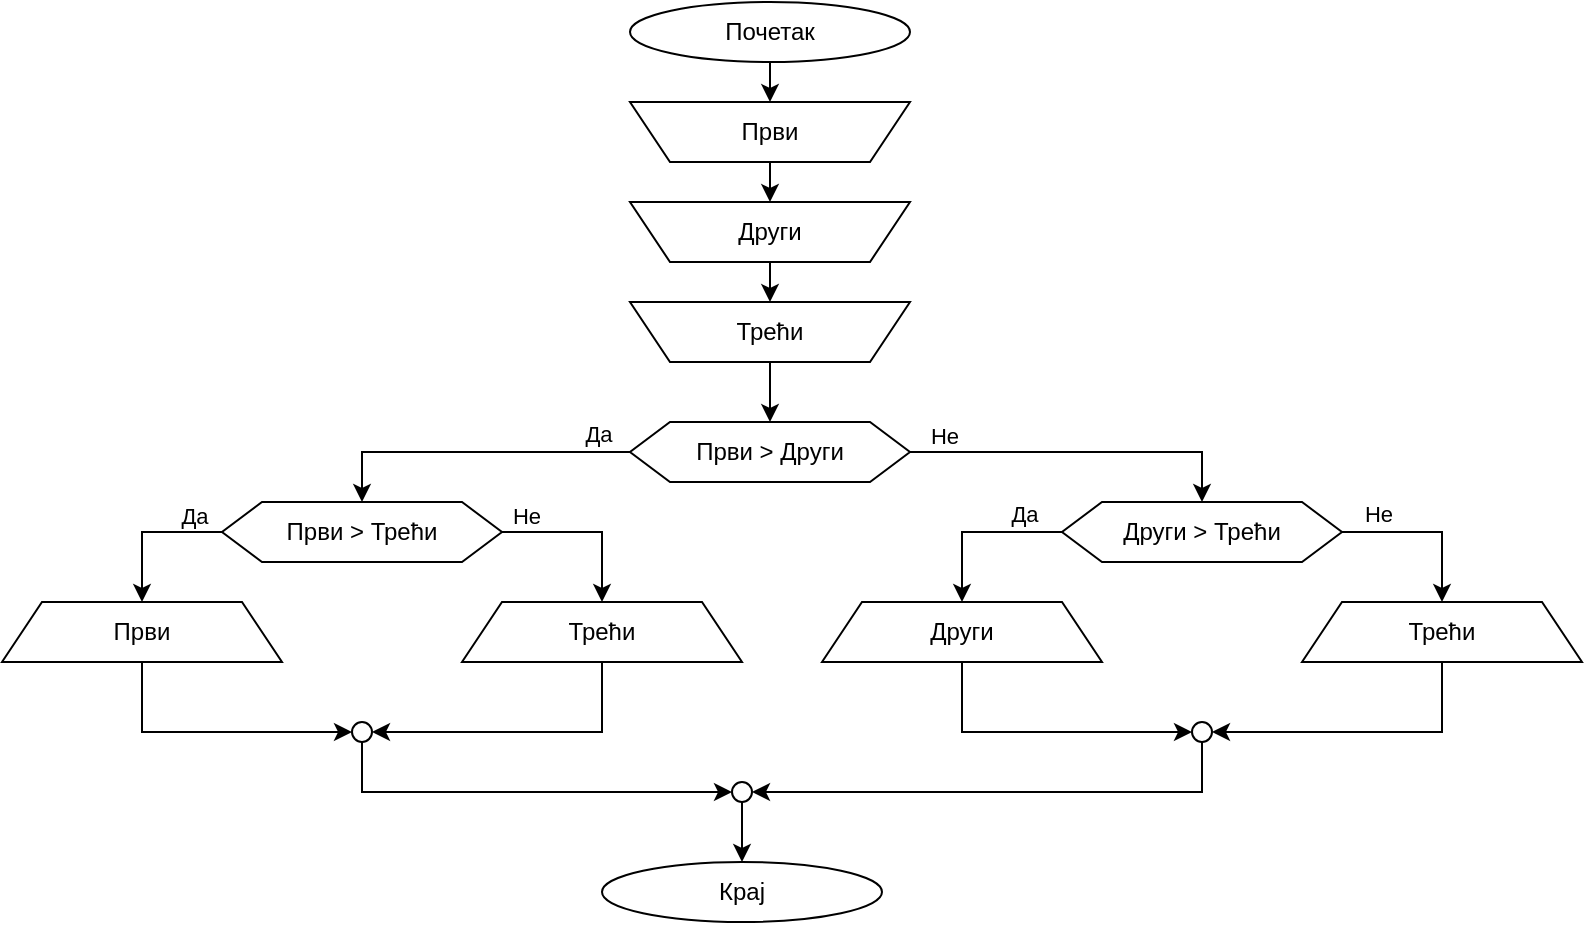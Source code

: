 <mxfile version="14.4.9" type="device"><diagram id="smJ1Roa4sSpEegRIfwg1" name="Page-1"><mxGraphModel dx="1221" dy="645" grid="1" gridSize="10" guides="1" tooltips="1" connect="1" arrows="1" fold="1" page="1" pageScale="1" pageWidth="827" pageHeight="1169" math="0" shadow="0"><root><mxCell id="0"/><mxCell id="1" parent="0"/><mxCell id="aMRxZVz-O7Vj3Dq3dVBa-13" style="edgeStyle=orthogonalEdgeStyle;rounded=0;orthogonalLoop=1;jettySize=auto;html=1;exitX=0.5;exitY=1;exitDx=0;exitDy=0;entryX=0.5;entryY=1;entryDx=0;entryDy=0;" edge="1" parent="1" source="aMRxZVz-O7Vj3Dq3dVBa-1" target="aMRxZVz-O7Vj3Dq3dVBa-2"><mxGeometry relative="1" as="geometry"/></mxCell><mxCell id="aMRxZVz-O7Vj3Dq3dVBa-1" value="Почетак" style="ellipse;whiteSpace=wrap;html=1;" vertex="1" parent="1"><mxGeometry x="344" y="30" width="140" height="30" as="geometry"/></mxCell><mxCell id="aMRxZVz-O7Vj3Dq3dVBa-14" style="edgeStyle=orthogonalEdgeStyle;rounded=0;orthogonalLoop=1;jettySize=auto;html=1;exitX=0.5;exitY=0;exitDx=0;exitDy=0;entryX=0.5;entryY=1;entryDx=0;entryDy=0;" edge="1" parent="1" source="aMRxZVz-O7Vj3Dq3dVBa-2" target="aMRxZVz-O7Vj3Dq3dVBa-4"><mxGeometry relative="1" as="geometry"/></mxCell><mxCell id="aMRxZVz-O7Vj3Dq3dVBa-2" value="Први" style="shape=trapezoid;perimeter=trapezoidPerimeter;whiteSpace=wrap;html=1;fixedSize=1;direction=west;" vertex="1" parent="1"><mxGeometry x="344" y="80" width="140" height="30" as="geometry"/></mxCell><mxCell id="aMRxZVz-O7Vj3Dq3dVBa-16" style="edgeStyle=orthogonalEdgeStyle;rounded=0;orthogonalLoop=1;jettySize=auto;html=1;exitX=0.5;exitY=0;exitDx=0;exitDy=0;entryX=0.5;entryY=0;entryDx=0;entryDy=0;" edge="1" parent="1" source="aMRxZVz-O7Vj3Dq3dVBa-3" target="aMRxZVz-O7Vj3Dq3dVBa-5"><mxGeometry relative="1" as="geometry"/></mxCell><mxCell id="aMRxZVz-O7Vj3Dq3dVBa-3" value="Трећи" style="shape=trapezoid;perimeter=trapezoidPerimeter;whiteSpace=wrap;html=1;fixedSize=1;direction=west;" vertex="1" parent="1"><mxGeometry x="344" y="180" width="140" height="30" as="geometry"/></mxCell><mxCell id="aMRxZVz-O7Vj3Dq3dVBa-15" style="edgeStyle=orthogonalEdgeStyle;rounded=0;orthogonalLoop=1;jettySize=auto;html=1;exitX=0.5;exitY=0;exitDx=0;exitDy=0;entryX=0.5;entryY=1;entryDx=0;entryDy=0;" edge="1" parent="1" source="aMRxZVz-O7Vj3Dq3dVBa-4" target="aMRxZVz-O7Vj3Dq3dVBa-3"><mxGeometry relative="1" as="geometry"/></mxCell><mxCell id="aMRxZVz-O7Vj3Dq3dVBa-4" value="Други" style="shape=trapezoid;perimeter=trapezoidPerimeter;whiteSpace=wrap;html=1;fixedSize=1;direction=west;" vertex="1" parent="1"><mxGeometry x="344" y="130" width="140" height="30" as="geometry"/></mxCell><mxCell id="aMRxZVz-O7Vj3Dq3dVBa-18" style="edgeStyle=orthogonalEdgeStyle;rounded=0;orthogonalLoop=1;jettySize=auto;html=1;exitX=0;exitY=0.5;exitDx=0;exitDy=0;entryX=0.5;entryY=0;entryDx=0;entryDy=0;" edge="1" parent="1" source="aMRxZVz-O7Vj3Dq3dVBa-5" target="aMRxZVz-O7Vj3Dq3dVBa-6"><mxGeometry relative="1" as="geometry"/></mxCell><mxCell id="aMRxZVz-O7Vj3Dq3dVBa-37" value="Да" style="edgeLabel;html=1;align=center;verticalAlign=middle;resizable=0;points=[];" vertex="1" connectable="0" parent="aMRxZVz-O7Vj3Dq3dVBa-18"><mxGeometry x="-0.389" y="-1" relative="1" as="geometry"><mxPoint x="32" y="-8" as="offset"/></mxGeometry></mxCell><mxCell id="aMRxZVz-O7Vj3Dq3dVBa-19" style="edgeStyle=orthogonalEdgeStyle;rounded=0;orthogonalLoop=1;jettySize=auto;html=1;exitX=1;exitY=0.5;exitDx=0;exitDy=0;entryX=0.5;entryY=0;entryDx=0;entryDy=0;" edge="1" parent="1" source="aMRxZVz-O7Vj3Dq3dVBa-5" target="aMRxZVz-O7Vj3Dq3dVBa-7"><mxGeometry relative="1" as="geometry"/></mxCell><mxCell id="aMRxZVz-O7Vj3Dq3dVBa-38" value="Не" style="edgeLabel;html=1;align=center;verticalAlign=middle;resizable=0;points=[];" vertex="1" connectable="0" parent="aMRxZVz-O7Vj3Dq3dVBa-19"><mxGeometry x="-0.761" relative="1" as="geometry"><mxPoint x="-4" y="-8" as="offset"/></mxGeometry></mxCell><mxCell id="aMRxZVz-O7Vj3Dq3dVBa-5" value="Први &amp;gt; Други" style="shape=hexagon;perimeter=hexagonPerimeter2;whiteSpace=wrap;html=1;fixedSize=1;" vertex="1" parent="1"><mxGeometry x="344" y="240" width="140" height="30" as="geometry"/></mxCell><mxCell id="aMRxZVz-O7Vj3Dq3dVBa-20" style="edgeStyle=orthogonalEdgeStyle;rounded=0;orthogonalLoop=1;jettySize=auto;html=1;exitX=0;exitY=0.5;exitDx=0;exitDy=0;entryX=0.5;entryY=0;entryDx=0;entryDy=0;" edge="1" parent="1" source="aMRxZVz-O7Vj3Dq3dVBa-6" target="aMRxZVz-O7Vj3Dq3dVBa-8"><mxGeometry relative="1" as="geometry"/></mxCell><mxCell id="aMRxZVz-O7Vj3Dq3dVBa-42" value="Да" style="edgeLabel;html=1;align=center;verticalAlign=middle;resizable=0;points=[];" vertex="1" connectable="0" parent="aMRxZVz-O7Vj3Dq3dVBa-20"><mxGeometry x="-0.748" y="1" relative="1" as="geometry"><mxPoint x="-5" y="-9" as="offset"/></mxGeometry></mxCell><mxCell id="aMRxZVz-O7Vj3Dq3dVBa-21" style="edgeStyle=orthogonalEdgeStyle;rounded=0;orthogonalLoop=1;jettySize=auto;html=1;exitX=1;exitY=0.5;exitDx=0;exitDy=0;entryX=0.5;entryY=0;entryDx=0;entryDy=0;" edge="1" parent="1" source="aMRxZVz-O7Vj3Dq3dVBa-6" target="aMRxZVz-O7Vj3Dq3dVBa-11"><mxGeometry relative="1" as="geometry"/></mxCell><mxCell id="aMRxZVz-O7Vj3Dq3dVBa-39" value="Не" style="edgeLabel;html=1;align=center;verticalAlign=middle;resizable=0;points=[];" vertex="1" connectable="0" parent="aMRxZVz-O7Vj3Dq3dVBa-21"><mxGeometry x="-0.722" y="-2" relative="1" as="geometry"><mxPoint y="-10" as="offset"/></mxGeometry></mxCell><mxCell id="aMRxZVz-O7Vj3Dq3dVBa-6" value="Први &amp;gt; Трећи" style="shape=hexagon;perimeter=hexagonPerimeter2;whiteSpace=wrap;html=1;fixedSize=1;" vertex="1" parent="1"><mxGeometry x="140" y="280" width="140" height="30" as="geometry"/></mxCell><mxCell id="aMRxZVz-O7Vj3Dq3dVBa-22" style="edgeStyle=orthogonalEdgeStyle;rounded=0;orthogonalLoop=1;jettySize=auto;html=1;exitX=0;exitY=0.5;exitDx=0;exitDy=0;" edge="1" parent="1" source="aMRxZVz-O7Vj3Dq3dVBa-7" target="aMRxZVz-O7Vj3Dq3dVBa-9"><mxGeometry relative="1" as="geometry"/></mxCell><mxCell id="aMRxZVz-O7Vj3Dq3dVBa-40" value="Да" style="edgeLabel;html=1;align=center;verticalAlign=middle;resizable=0;points=[];" vertex="1" connectable="0" parent="aMRxZVz-O7Vj3Dq3dVBa-22"><mxGeometry x="-0.551" y="-1" relative="1" as="geometry"><mxPoint y="-8" as="offset"/></mxGeometry></mxCell><mxCell id="aMRxZVz-O7Vj3Dq3dVBa-23" style="edgeStyle=orthogonalEdgeStyle;rounded=0;orthogonalLoop=1;jettySize=auto;html=1;exitX=1;exitY=0.5;exitDx=0;exitDy=0;" edge="1" parent="1" source="aMRxZVz-O7Vj3Dq3dVBa-7" target="aMRxZVz-O7Vj3Dq3dVBa-10"><mxGeometry relative="1" as="geometry"/></mxCell><mxCell id="aMRxZVz-O7Vj3Dq3dVBa-41" value="Не" style="edgeLabel;html=1;align=center;verticalAlign=middle;resizable=0;points=[];" vertex="1" connectable="0" parent="aMRxZVz-O7Vj3Dq3dVBa-23"><mxGeometry x="-0.593" y="1" relative="1" as="geometry"><mxPoint y="-8" as="offset"/></mxGeometry></mxCell><mxCell id="aMRxZVz-O7Vj3Dq3dVBa-7" value="Други &amp;gt; Трећи" style="shape=hexagon;perimeter=hexagonPerimeter2;whiteSpace=wrap;html=1;fixedSize=1;" vertex="1" parent="1"><mxGeometry x="560" y="280" width="140" height="30" as="geometry"/></mxCell><mxCell id="aMRxZVz-O7Vj3Dq3dVBa-35" style="edgeStyle=orthogonalEdgeStyle;rounded=0;orthogonalLoop=1;jettySize=auto;html=1;exitX=0.5;exitY=1;exitDx=0;exitDy=0;entryX=0;entryY=0.5;entryDx=0;entryDy=0;" edge="1" parent="1" source="aMRxZVz-O7Vj3Dq3dVBa-8" target="aMRxZVz-O7Vj3Dq3dVBa-28"><mxGeometry relative="1" as="geometry"/></mxCell><mxCell id="aMRxZVz-O7Vj3Dq3dVBa-8" value="Први" style="shape=trapezoid;perimeter=trapezoidPerimeter;whiteSpace=wrap;html=1;fixedSize=1;direction=east;" vertex="1" parent="1"><mxGeometry x="30" y="330" width="140" height="30" as="geometry"/></mxCell><mxCell id="aMRxZVz-O7Vj3Dq3dVBa-31" style="edgeStyle=orthogonalEdgeStyle;rounded=0;orthogonalLoop=1;jettySize=auto;html=1;exitX=0.5;exitY=1;exitDx=0;exitDy=0;entryX=0;entryY=0.5;entryDx=0;entryDy=0;" edge="1" parent="1" source="aMRxZVz-O7Vj3Dq3dVBa-9" target="aMRxZVz-O7Vj3Dq3dVBa-24"><mxGeometry relative="1" as="geometry"/></mxCell><mxCell id="aMRxZVz-O7Vj3Dq3dVBa-9" value="Други" style="shape=trapezoid;perimeter=trapezoidPerimeter;whiteSpace=wrap;html=1;fixedSize=1;direction=east;" vertex="1" parent="1"><mxGeometry x="440" y="330" width="140" height="30" as="geometry"/></mxCell><mxCell id="aMRxZVz-O7Vj3Dq3dVBa-30" style="edgeStyle=orthogonalEdgeStyle;rounded=0;orthogonalLoop=1;jettySize=auto;html=1;exitX=0.5;exitY=1;exitDx=0;exitDy=0;entryX=1;entryY=0.5;entryDx=0;entryDy=0;" edge="1" parent="1" source="aMRxZVz-O7Vj3Dq3dVBa-10" target="aMRxZVz-O7Vj3Dq3dVBa-24"><mxGeometry relative="1" as="geometry"/></mxCell><mxCell id="aMRxZVz-O7Vj3Dq3dVBa-10" value="Трећи" style="shape=trapezoid;perimeter=trapezoidPerimeter;whiteSpace=wrap;html=1;fixedSize=1;direction=east;" vertex="1" parent="1"><mxGeometry x="680" y="330" width="140" height="30" as="geometry"/></mxCell><mxCell id="aMRxZVz-O7Vj3Dq3dVBa-36" style="edgeStyle=orthogonalEdgeStyle;rounded=0;orthogonalLoop=1;jettySize=auto;html=1;exitX=0.5;exitY=1;exitDx=0;exitDy=0;entryX=1;entryY=0.5;entryDx=0;entryDy=0;" edge="1" parent="1" source="aMRxZVz-O7Vj3Dq3dVBa-11" target="aMRxZVz-O7Vj3Dq3dVBa-28"><mxGeometry relative="1" as="geometry"/></mxCell><mxCell id="aMRxZVz-O7Vj3Dq3dVBa-11" value="Трећи" style="shape=trapezoid;perimeter=trapezoidPerimeter;whiteSpace=wrap;html=1;fixedSize=1;direction=east;" vertex="1" parent="1"><mxGeometry x="260" y="330" width="140" height="30" as="geometry"/></mxCell><mxCell id="aMRxZVz-O7Vj3Dq3dVBa-12" value="Крај" style="ellipse;whiteSpace=wrap;html=1;" vertex="1" parent="1"><mxGeometry x="330" y="460" width="140" height="30" as="geometry"/></mxCell><mxCell id="aMRxZVz-O7Vj3Dq3dVBa-32" style="edgeStyle=orthogonalEdgeStyle;rounded=0;orthogonalLoop=1;jettySize=auto;html=1;exitX=0.5;exitY=1;exitDx=0;exitDy=0;entryX=1;entryY=0.5;entryDx=0;entryDy=0;" edge="1" parent="1" source="aMRxZVz-O7Vj3Dq3dVBa-24" target="aMRxZVz-O7Vj3Dq3dVBa-29"><mxGeometry relative="1" as="geometry"/></mxCell><mxCell id="aMRxZVz-O7Vj3Dq3dVBa-24" value="" style="ellipse;whiteSpace=wrap;html=1;aspect=fixed;" vertex="1" parent="1"><mxGeometry x="625" y="390" width="10" height="10" as="geometry"/></mxCell><mxCell id="aMRxZVz-O7Vj3Dq3dVBa-33" style="edgeStyle=orthogonalEdgeStyle;rounded=0;orthogonalLoop=1;jettySize=auto;html=1;exitX=0.5;exitY=1;exitDx=0;exitDy=0;entryX=0;entryY=0.5;entryDx=0;entryDy=0;" edge="1" parent="1" source="aMRxZVz-O7Vj3Dq3dVBa-28" target="aMRxZVz-O7Vj3Dq3dVBa-29"><mxGeometry relative="1" as="geometry"/></mxCell><mxCell id="aMRxZVz-O7Vj3Dq3dVBa-28" value="" style="ellipse;whiteSpace=wrap;html=1;aspect=fixed;" vertex="1" parent="1"><mxGeometry x="205" y="390" width="10" height="10" as="geometry"/></mxCell><mxCell id="aMRxZVz-O7Vj3Dq3dVBa-34" style="edgeStyle=orthogonalEdgeStyle;rounded=0;orthogonalLoop=1;jettySize=auto;html=1;exitX=0.5;exitY=1;exitDx=0;exitDy=0;entryX=0.5;entryY=0;entryDx=0;entryDy=0;" edge="1" parent="1" source="aMRxZVz-O7Vj3Dq3dVBa-29" target="aMRxZVz-O7Vj3Dq3dVBa-12"><mxGeometry relative="1" as="geometry"/></mxCell><mxCell id="aMRxZVz-O7Vj3Dq3dVBa-29" value="" style="ellipse;whiteSpace=wrap;html=1;aspect=fixed;" vertex="1" parent="1"><mxGeometry x="395" y="420" width="10" height="10" as="geometry"/></mxCell></root></mxGraphModel></diagram></mxfile>